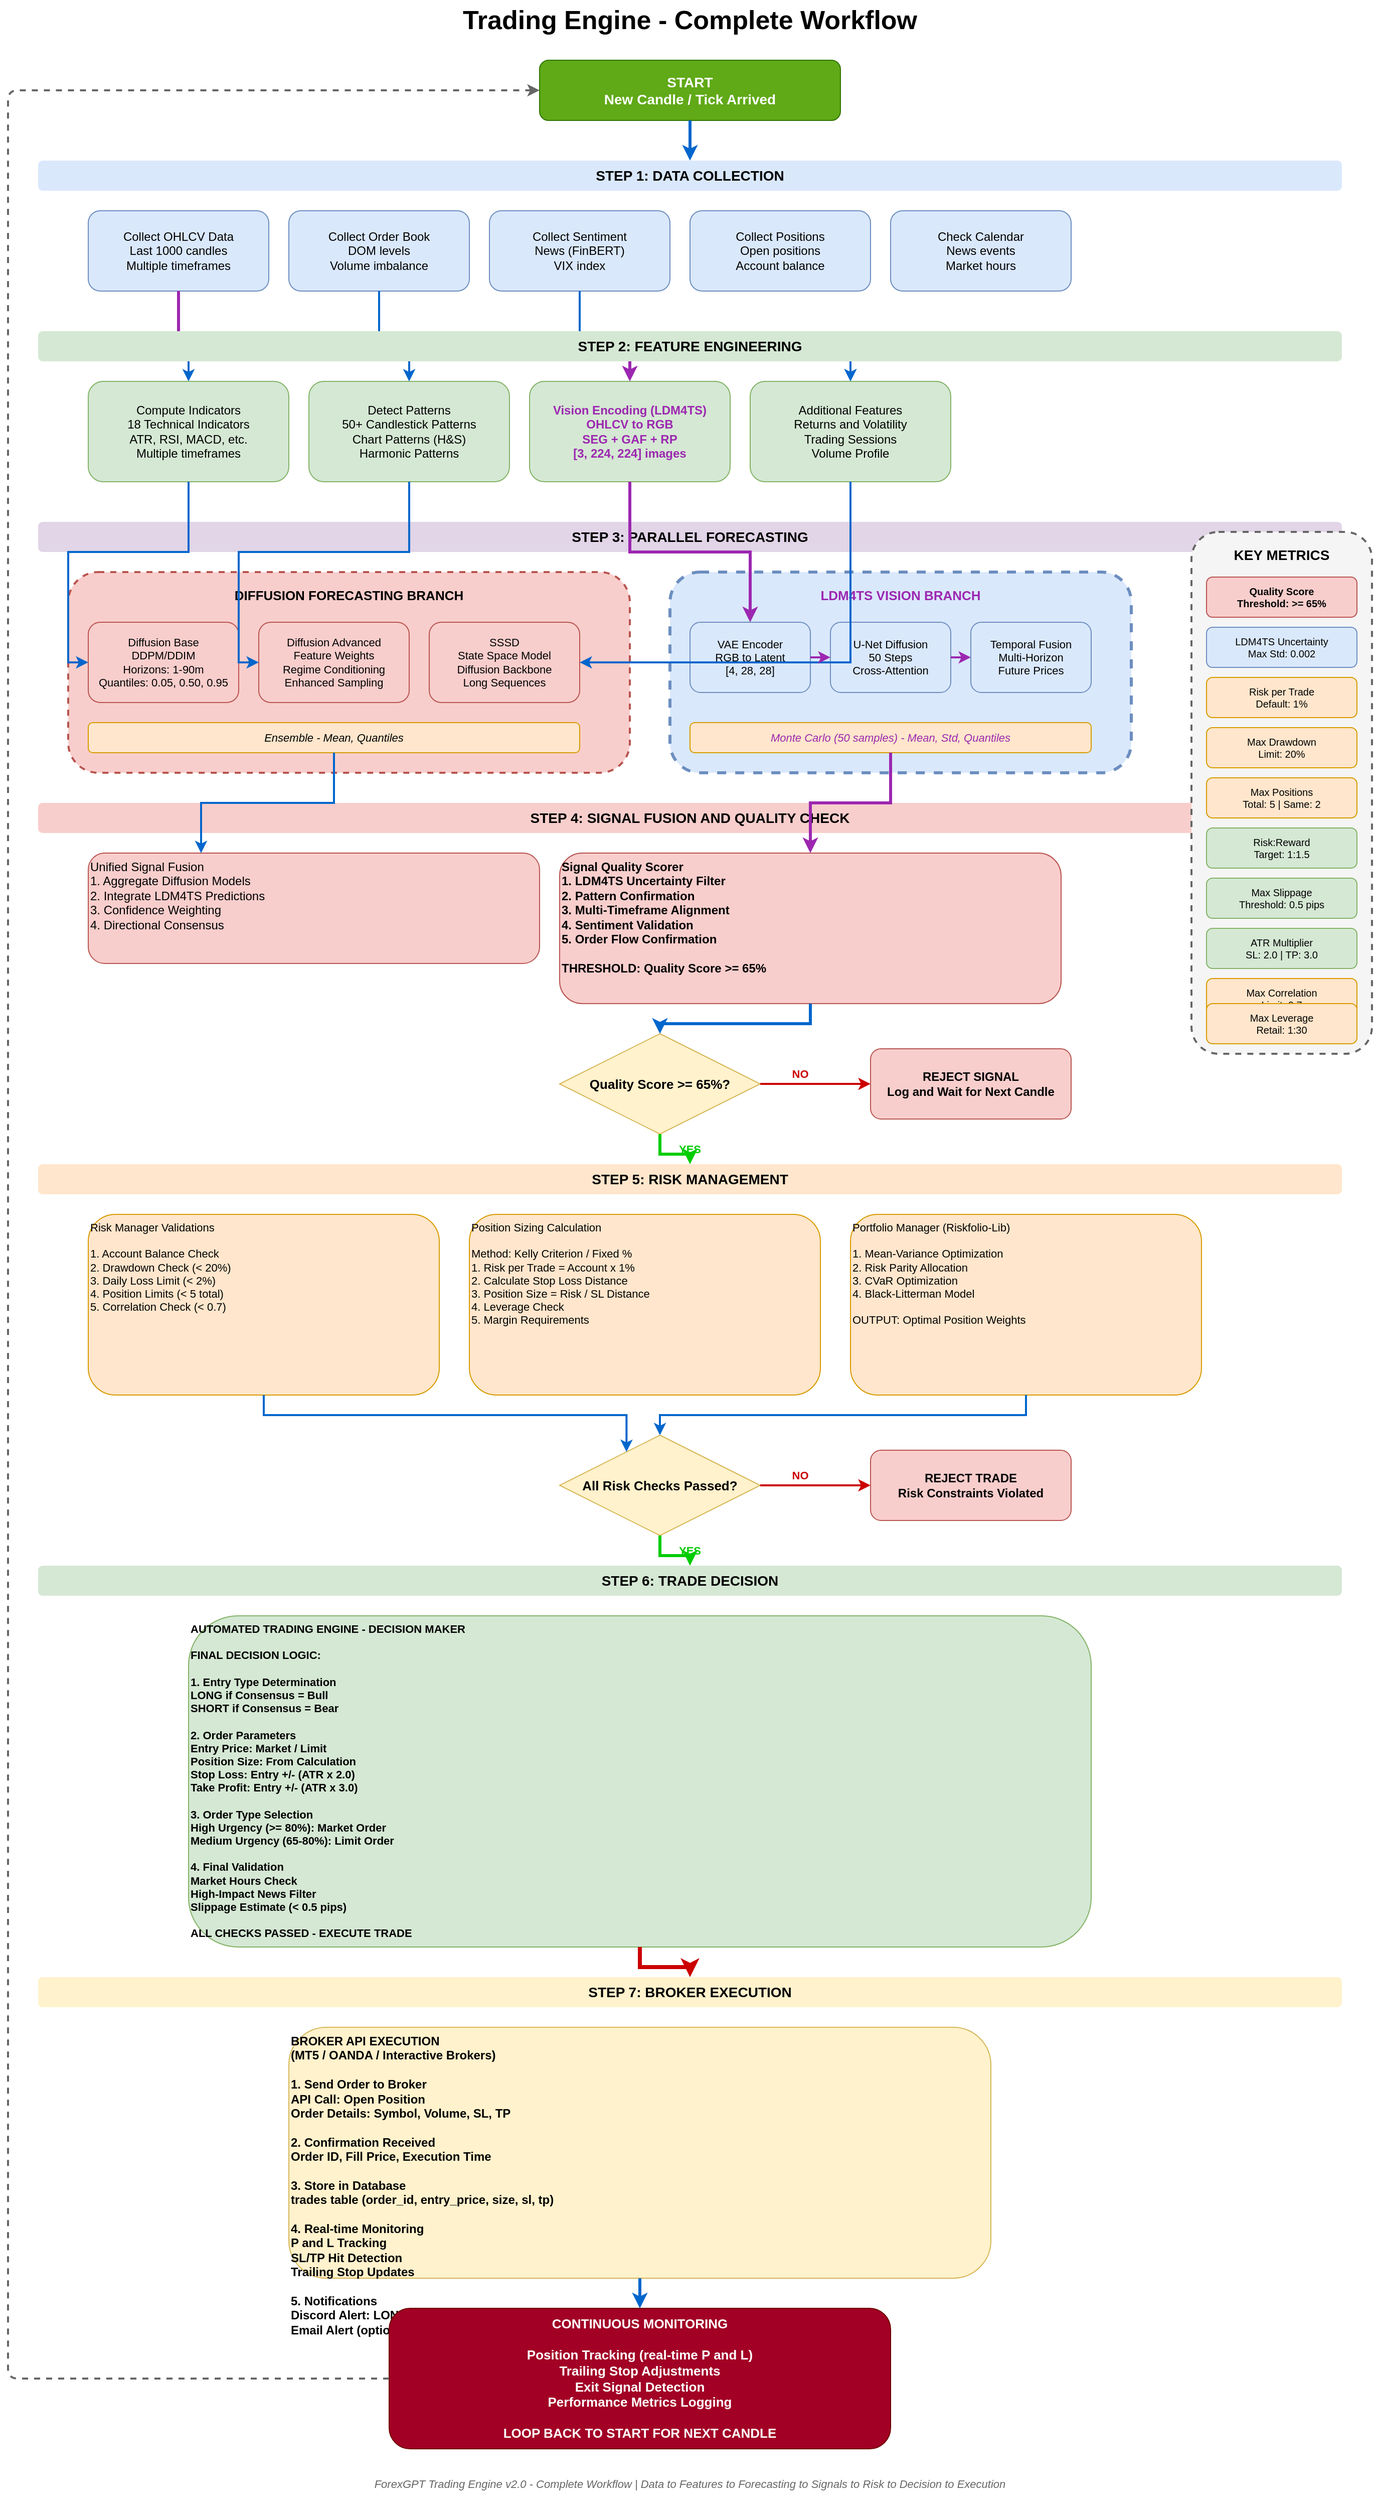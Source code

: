 <mxfile version="24.0.0">
  <diagram name="Trading Engine Workflow" id="trading-workflow">
    <mxGraphModel dx="1800" dy="1200" grid="1" gridSize="10" guides="1" tooltips="1" connect="1" arrows="1" fold="1" page="1" pageScale="1" pageWidth="1400" pageHeight="2200" math="0" shadow="0">
      <root>
        <mxCell id="0" />
        <mxCell id="1" parent="0" />
        
        <!-- TITLE -->
        <mxCell id="title" value="Trading Engine - Complete Workflow" style="text;html=1;strokeColor=none;fillColor=none;align=center;verticalAlign=middle;whiteSpace=wrap;rounded=0;fontSize=26;fontStyle=1" vertex="1" parent="1">
          <mxGeometry x="300" y="20" width="800" height="40" as="geometry" />
        </mxCell>
        
        <!-- START -->
        <mxCell id="start" value="START&#xa;New Candle / Tick Arrived" style="rounded=1;whiteSpace=wrap;html=1;fillColor=#60a917;strokeColor=#2D7600;fontSize=14;fontStyle=1;fontColor=#ffffff;" vertex="1" parent="1">
          <mxGeometry x="550" y="80" width="300" height="60" as="geometry" />
        </mxCell>
        
        <!-- STEP 1: DATA COLLECTION -->
        <mxCell id="step1-title" value="STEP 1: DATA COLLECTION" style="text;html=1;strokeColor=none;fillColor=#dae8fc;align=center;verticalAlign=middle;whiteSpace=wrap;rounded=1;fontSize=14;fontStyle=1" vertex="1" parent="1">
          <mxGeometry x="50" y="180" width="1300" height="30" as="geometry" />
        </mxCell>
        
        <mxCell id="collect-ohlcv" value="Collect OHLCV Data&#xa;Last 1000 candles&#xa;Multiple timeframes" style="rounded=1;whiteSpace=wrap;html=1;fillColor=#dae8fc;strokeColor=#6c8ebf;fontSize=12;" vertex="1" parent="1">
          <mxGeometry x="100" y="230" width="180" height="80" as="geometry" />
        </mxCell>
        
        <mxCell id="collect-orderbook" value="Collect Order Book&#xa;DOM levels&#xa;Volume imbalance" style="rounded=1;whiteSpace=wrap;html=1;fillColor=#dae8fc;strokeColor=#6c8ebf;fontSize=12;" vertex="1" parent="1">
          <mxGeometry x="300" y="230" width="180" height="80" as="geometry" />
        </mxCell>
        
        <mxCell id="collect-sentiment" value="Collect Sentiment&#xa;News (FinBERT)&#xa;VIX index" style="rounded=1;whiteSpace=wrap;html=1;fillColor=#dae8fc;strokeColor=#6c8ebf;fontSize=12;" vertex="1" parent="1">
          <mxGeometry x="500" y="230" width="180" height="80" as="geometry" />
        </mxCell>
        
        <mxCell id="collect-positions" value="Collect Positions&#xa;Open positions&#xa;Account balance" style="rounded=1;whiteSpace=wrap;html=1;fillColor=#dae8fc;strokeColor=#6c8ebf;fontSize=12;" vertex="1" parent="1">
          <mxGeometry x="700" y="230" width="180" height="80" as="geometry" />
        </mxCell>
        
        <mxCell id="collect-calendar" value="Check Calendar&#xa;News events&#xa;Market hours" style="rounded=1;whiteSpace=wrap;html=1;fillColor=#dae8fc;strokeColor=#6c8ebf;fontSize=12;" vertex="1" parent="1">
          <mxGeometry x="900" y="230" width="180" height="80" as="geometry" />
        </mxCell>
        
        <!-- Arrow Start to Step 1 -->
        <mxCell id="arrow-start-to-step1" style="edgeStyle=orthogonalEdgeStyle;rounded=0;orthogonalLoop=1;jettySize=auto;html=1;exitX=0.5;exitY=1;exitDx=0;exitDy=0;entryX=0.5;entryY=0;entryDx=0;entryDy=0;strokeWidth=3;strokeColor=#0066CC;" edge="1" parent="1" source="start" target="step1-title">
          <mxGeometry relative="1" as="geometry" />
        </mxCell>
        
        <!-- Arrows Step 1 to Step 2 -->
        <mxCell id="arrow-ohlcv-to-indicators" style="edgeStyle=orthogonalEdgeStyle;rounded=0;orthogonalLoop=1;jettySize=auto;html=1;exitX=0.5;exitY=1;exitDx=0;exitDy=0;entryX=0.5;entryY=0;entryDx=0;entryDy=0;strokeWidth=2;strokeColor=#0066CC;" edge="1" parent="1" source="collect-ohlcv" target="compute-indicators">
          <mxGeometry relative="1" as="geometry" />
        </mxCell>
        
        <mxCell id="arrow-ohlcv-to-patterns" style="edgeStyle=orthogonalEdgeStyle;rounded=0;orthogonalLoop=1;jettySize=auto;html=1;exitX=0.5;exitY=1;exitDx=0;exitDy=0;entryX=0.5;entryY=0;entryDx=0;entryDy=0;strokeWidth=2;strokeColor=#0066CC;" edge="1" parent="1" source="collect-ohlcv" target="detect-patterns">
          <mxGeometry relative="1" as="geometry" />
        </mxCell>
        
        <mxCell id="arrow-ohlcv-to-vision" style="edgeStyle=orthogonalEdgeStyle;rounded=0;orthogonalLoop=1;jettySize=auto;html=1;exitX=0.5;exitY=1;exitDx=0;exitDy=0;entryX=0.5;entryY=0;entryDx=0;entryDy=0;strokeWidth=3;strokeColor=#9C27B0;" edge="1" parent="1" source="collect-ohlcv" target="vision-encoding-step">
          <mxGeometry relative="1" as="geometry" />
        </mxCell>
        
        <mxCell id="arrow-orderbook-to-features" style="edgeStyle=orthogonalEdgeStyle;rounded=0;orthogonalLoop=1;jettySize=auto;html=1;exitX=0.5;exitY=1;exitDx=0;exitDy=0;entryX=0.5;entryY=0;entryDx=0;entryDy=0;strokeWidth=2;strokeColor=#0066CC;" edge="1" parent="1" source="collect-orderbook" target="compute-features">
          <mxGeometry relative="1" as="geometry" />
        </mxCell>
        
        <mxCell id="arrow-sentiment-to-features" style="edgeStyle=orthogonalEdgeStyle;rounded=0;orthogonalLoop=1;jettySize=auto;html=1;exitX=0.5;exitY=1;exitDx=0;exitDy=0;entryX=0.5;entryY=0;entryDx=0;entryDy=0;strokeWidth=2;strokeColor=#0066CC;" edge="1" parent="1" source="collect-sentiment" target="compute-features">
          <mxGeometry relative="1" as="geometry" />
        </mxCell>
        
        <!-- STEP 2: FEATURE ENGINEERING -->
        <mxCell id="step2-title" value="STEP 2: FEATURE ENGINEERING" style="text;html=1;strokeColor=none;fillColor=#d5e8d4;align=center;verticalAlign=middle;whiteSpace=wrap;rounded=1;fontSize=14;fontStyle=1" vertex="1" parent="1">
          <mxGeometry x="50" y="350" width="1300" height="30" as="geometry" />
        </mxCell>
        
        <mxCell id="compute-indicators" value="Compute Indicators&#xa;18 Technical Indicators&#xa;ATR, RSI, MACD, etc.&#xa;Multiple timeframes" style="rounded=1;whiteSpace=wrap;html=1;fillColor=#d5e8d4;strokeColor=#82b366;fontSize=12;" vertex="1" parent="1">
          <mxGeometry x="100" y="400" width="200" height="100" as="geometry" />
        </mxCell>
        
        <mxCell id="detect-patterns" value="Detect Patterns&#xa;50+ Candlestick Patterns&#xa;Chart Patterns (H&amp;S)&#xa;Harmonic Patterns" style="rounded=1;whiteSpace=wrap;html=1;fillColor=#d5e8d4;strokeColor=#82b366;fontSize=12;" vertex="1" parent="1">
          <mxGeometry x="320" y="400" width="200" height="100" as="geometry" />
        </mxCell>
        
        <mxCell id="vision-encoding-step" value="Vision Encoding (LDM4TS)&#xa;OHLCV to RGB&#xa;SEG + GAF + RP&#xa;[3, 224, 224] images" style="rounded=1;whiteSpace=wrap;html=1;fillColor=#d5e8d4;strokeColor=#82b366;fontSize=12;fontColor=#9C27B0;fontStyle=1" vertex="1" parent="1">
          <mxGeometry x="540" y="400" width="200" height="100" as="geometry" />
        </mxCell>
        
        <mxCell id="compute-features" value="Additional Features&#xa;Returns and Volatility&#xa;Trading Sessions&#xa;Volume Profile" style="rounded=1;whiteSpace=wrap;html=1;fillColor=#d5e8d4;strokeColor=#82b366;fontSize=12;" vertex="1" parent="1">
          <mxGeometry x="760" y="400" width="200" height="100" as="geometry" />
        </mxCell>
        
        <!-- STEP 3: FORECASTING -->
        <mxCell id="step3-title" value="STEP 3: PARALLEL FORECASTING" style="text;html=1;strokeColor=none;fillColor=#e1d5e7;align=center;verticalAlign=middle;whiteSpace=wrap;rounded=1;fontSize=14;fontStyle=1" vertex="1" parent="1">
          <mxGeometry x="50" y="540" width="1300" height="30" as="geometry" />
        </mxCell>
        
        <!-- Diffusion Branch -->
        <mxCell id="diffusion-branch" value="" style="rounded=1;whiteSpace=wrap;html=1;fillColor=#f8cecc;strokeColor=#b85450;strokeWidth=2;dashed=1;" vertex="1" parent="1">
          <mxGeometry x="80" y="590" width="560" height="200" as="geometry" />
        </mxCell>
        
        <mxCell id="diffusion-label" value="DIFFUSION FORECASTING BRANCH" style="text;html=1;strokeColor=none;fillColor=none;align=center;verticalAlign=middle;whiteSpace=wrap;rounded=0;fontSize=13;fontStyle=1" vertex="1" parent="1">
          <mxGeometry x="200" y="600" width="320" height="25" as="geometry" />
        </mxCell>
        
        <mxCell id="diffusion-base-forecast" value="Diffusion Base&#xa;DDPM/DDIM&#xa;Horizons: 1-90m&#xa;Quantiles: 0.05, 0.50, 0.95" style="rounded=1;whiteSpace=wrap;html=1;fillColor=#f8cecc;strokeColor=#b85450;fontSize=11;" vertex="1" parent="1">
          <mxGeometry x="100" y="640" width="150" height="80" as="geometry" />
        </mxCell>
        
        <mxCell id="diffusion-adv-forecast" value="Diffusion Advanced&#xa;Feature Weights&#xa;Regime Conditioning&#xa;Enhanced Sampling" style="rounded=1;whiteSpace=wrap;html=1;fillColor=#f8cecc;strokeColor=#b85450;fontSize=11;" vertex="1" parent="1">
          <mxGeometry x="270" y="640" width="150" height="80" as="geometry" />
        </mxCell>
        
        <mxCell id="sssd-forecast" value="SSSD&#xa;State Space Model&#xa;Diffusion Backbone&#xa;Long Sequences" style="rounded=1;whiteSpace=wrap;html=1;fillColor=#f8cecc;strokeColor=#b85450;fontSize=11;" vertex="1" parent="1">
          <mxGeometry x="440" y="640" width="150" height="80" as="geometry" />
        </mxCell>
        
        <mxCell id="diffusion-output" value="Ensemble - Mean, Quantiles" style="rounded=1;whiteSpace=wrap;html=1;fillColor=#ffe6cc;strokeColor=#d79b00;fontSize=11;fontStyle=2" vertex="1" parent="1">
          <mxGeometry x="100" y="740" width="490" height="30" as="geometry" />
        </mxCell>
        
        <!-- LDM4TS Branch -->
        <mxCell id="ldm4ts-branch" value="" style="rounded=1;whiteSpace=wrap;html=1;fillColor=#dae8fc;strokeColor=#6c8ebf;strokeWidth=3;dashed=1;" vertex="1" parent="1">
          <mxGeometry x="680" y="590" width="460" height="200" as="geometry" />
        </mxCell>
        
        <mxCell id="ldm4ts-label" value="LDM4TS VISION BRANCH" style="text;html=1;strokeColor=none;fillColor=none;align=center;verticalAlign=middle;whiteSpace=wrap;rounded=0;fontSize=13;fontStyle=1;fontColor=#9C27B0;" vertex="1" parent="1">
          <mxGeometry x="780" y="600" width="260" height="25" as="geometry" />
        </mxCell>
        
        <mxCell id="ldm4ts-vae-step" value="VAE Encoder&#xa;RGB to Latent&#xa;[4, 28, 28]" style="rounded=1;whiteSpace=wrap;html=1;fillColor=#dae8fc;strokeColor=#6c8ebf;fontSize=11;" vertex="1" parent="1">
          <mxGeometry x="700" y="640" width="120" height="70" as="geometry" />
        </mxCell>
        
        <mxCell id="ldm4ts-unet-step" value="U-Net Diffusion&#xa;50 Steps&#xa;Cross-Attention" style="rounded=1;whiteSpace=wrap;html=1;fillColor=#dae8fc;strokeColor=#6c8ebf;fontSize=11;" vertex="1" parent="1">
          <mxGeometry x="840" y="640" width="120" height="70" as="geometry" />
        </mxCell>
        
        <mxCell id="ldm4ts-temporal-step" value="Temporal Fusion&#xa;Multi-Horizon&#xa;Future Prices" style="rounded=1;whiteSpace=wrap;html=1;fillColor=#dae8fc;strokeColor=#6c8ebf;fontSize=11;" vertex="1" parent="1">
          <mxGeometry x="980" y="640" width="120" height="70" as="geometry" />
        </mxCell>
        
        <mxCell id="ldm4ts-output" value="Monte Carlo (50 samples) - Mean, Std, Quantiles" style="rounded=1;whiteSpace=wrap;html=1;fillColor=#ffe6cc;strokeColor=#d79b00;fontSize=11;fontStyle=2;fontColor=#9C27B0;" vertex="1" parent="1">
          <mxGeometry x="700" y="740" width="400" height="30" as="geometry" />
        </mxCell>
        
        <!-- Arrows Step 2 to Step 3 -->
        <mxCell id="arrow-indicators-to-diffusion" style="edgeStyle=orthogonalEdgeStyle;rounded=0;orthogonalLoop=1;jettySize=auto;html=1;exitX=0.5;exitY=1;exitDx=0;exitDy=0;entryX=0;entryY=0.5;entryDx=0;entryDy=0;strokeWidth=2;strokeColor=#0066CC;" edge="1" parent="1" source="compute-indicators" target="diffusion-base-forecast">
          <mxGeometry relative="1" as="geometry" />
        </mxCell>
        
        <mxCell id="arrow-patterns-to-diffusion" style="edgeStyle=orthogonalEdgeStyle;rounded=0;orthogonalLoop=1;jettySize=auto;html=1;exitX=0.5;exitY=1;exitDx=0;exitDy=0;entryX=0;entryY=0.5;entryDx=0;entryDy=0;strokeWidth=2;strokeColor=#0066CC;" edge="1" parent="1" source="detect-patterns" target="diffusion-adv-forecast">
          <mxGeometry relative="1" as="geometry" />
        </mxCell>
        
        <mxCell id="arrow-vision-to-ldm4ts" style="edgeStyle=orthogonalEdgeStyle;rounded=0;orthogonalLoop=1;jettySize=auto;html=1;exitX=0.5;exitY=1;exitDx=0;exitDy=0;entryX=0.5;entryY=0;entryDx=0;entryDy=0;strokeWidth=3;strokeColor=#9C27B0;" edge="1" parent="1" source="vision-encoding-step" target="ldm4ts-vae-step">
          <mxGeometry relative="1" as="geometry" />
        </mxCell>
        
        <mxCell id="arrow-features-to-sssd" style="edgeStyle=orthogonalEdgeStyle;rounded=0;orthogonalLoop=1;jettySize=auto;html=1;exitX=0.5;exitY=1;exitDx=0;exitDy=0;entryX=1;entryY=0.5;entryDx=0;entryDy=0;strokeWidth=2;strokeColor=#0066CC;" edge="1" parent="1" source="compute-features" target="sssd-forecast">
          <mxGeometry relative="1" as="geometry" />
        </mxCell>
        
        <!-- Arrows within LDM4TS pipeline -->
        <mxCell id="arrow-vae-to-unet" style="edgeStyle=orthogonalEdgeStyle;rounded=0;orthogonalLoop=1;jettySize=auto;html=1;exitX=1;exitY=0.5;exitDx=0;exitDy=0;entryX=0;entryY=0.5;entryDx=0;entryDy=0;strokeWidth=2;strokeColor=#9C27B0;" edge="1" parent="1" source="ldm4ts-vae-step" target="ldm4ts-unet-step">
          <mxGeometry relative="1" as="geometry" />
        </mxCell>
        
        <mxCell id="arrow-unet-to-temporal" style="edgeStyle=orthogonalEdgeStyle;rounded=0;orthogonalLoop=1;jettySize=auto;html=1;exitX=1;exitY=0.5;exitDx=0;exitDy=0;entryX=0;entryY=0.5;entryDx=0;entryDy=0;strokeWidth=2;strokeColor=#9C27B0;" edge="1" parent="1" source="ldm4ts-unet-step" target="ldm4ts-temporal-step">
          <mxGeometry relative="1" as="geometry" />
        </mxCell>
        
        <!-- STEP 4: SIGNAL FUSION -->
        <mxCell id="step4-title" value="STEP 4: SIGNAL FUSION AND QUALITY CHECK" style="text;html=1;strokeColor=none;fillColor=#f8cecc;align=center;verticalAlign=middle;whiteSpace=wrap;rounded=1;fontSize=14;fontStyle=1" vertex="1" parent="1">
          <mxGeometry x="50" y="820" width="1300" height="30" as="geometry" />
        </mxCell>
        
        <mxCell id="signal-aggregation" value="Unified Signal Fusion&#xa;1. Aggregate Diffusion Models&#xa;2. Integrate LDM4TS Predictions&#xa;3. Confidence Weighting&#xa;4. Directional Consensus" style="rounded=1;whiteSpace=wrap;html=1;fillColor=#f8cecc;strokeColor=#b85450;fontSize=12;align=left;verticalAlign=top;" vertex="1" parent="1">
          <mxGeometry x="100" y="870" width="450" height="110" as="geometry" />
        </mxCell>
        
        <mxCell id="quality-check" value="Signal Quality Scorer&#xa;1. LDM4TS Uncertainty Filter&#xa;2. Pattern Confirmation&#xa;3. Multi-Timeframe Alignment&#xa;4. Sentiment Validation&#xa;5. Order Flow Confirmation&#xa;&#xa;THRESHOLD: Quality Score &gt;= 65%" style="rounded=1;whiteSpace=wrap;html=1;fillColor=#f8cecc;strokeColor=#b85450;fontSize=12;align=left;verticalAlign=top;fontStyle=1" vertex="1" parent="1">
          <mxGeometry x="570" y="870" width="500" height="150" as="geometry" />
        </mxCell>
        
        <!-- DECISION GATE 1 -->
        <mxCell id="decision-gate1" value="Quality Score &gt;= 65%?" style="rhombus;whiteSpace=wrap;html=1;fillColor=#fff2cc;strokeColor=#d6b656;fontSize=13;fontStyle=1" vertex="1" parent="1">
          <mxGeometry x="570" y="1050" width="200" height="100" as="geometry" />
        </mxCell>
        
        <mxCell id="gate1-reject" value="REJECT SIGNAL&#xa;Log and Wait for Next Candle" style="rounded=1;whiteSpace=wrap;html=1;fillColor=#f8cecc;strokeColor=#b85450;fontSize=12;fontStyle=1" vertex="1" parent="1">
          <mxGeometry x="880" y="1065" width="200" height="70" as="geometry" />
        </mxCell>
        
        <mxCell id="gate1-reject-label" value="NO" style="text;html=1;strokeColor=none;fillColor=none;align=center;verticalAlign=middle;whiteSpace=wrap;rounded=0;fontSize=11;fontStyle=1;fontColor=#CC0000;" vertex="1" parent="1">
          <mxGeometry x="790" y="1080" width="40" height="20" as="geometry" />
        </mxCell>
        
        <!-- Arrows Step 3 to Step 4 -->
        <mxCell id="arrow-diffusion-to-fusion" style="edgeStyle=orthogonalEdgeStyle;rounded=0;orthogonalLoop=1;jettySize=auto;html=1;exitX=0.5;exitY=1;exitDx=0;exitDy=0;entryX=0.25;entryY=0;entryDx=0;entryDy=0;strokeWidth=2;strokeColor=#0066CC;" edge="1" parent="1" source="diffusion-output" target="signal-aggregation">
          <mxGeometry relative="1" as="geometry" />
        </mxCell>
        
        <mxCell id="arrow-ldm4ts-to-quality" style="edgeStyle=orthogonalEdgeStyle;rounded=0;orthogonalLoop=1;jettySize=auto;html=1;exitX=0.5;exitY=1;exitDx=0;exitDy=0;entryX=0.5;entryY=0;entryDx=0;entryDy=0;strokeWidth=3;strokeColor=#9C27B0;" edge="1" parent="1" source="ldm4ts-output" target="quality-check">
          <mxGeometry relative="1" as="geometry" />
        </mxCell>
        
        <!-- Arrow Step 4 to Decision Gate 1 -->
        <mxCell id="arrow-quality-to-gate1" style="edgeStyle=orthogonalEdgeStyle;rounded=0;orthogonalLoop=1;jettySize=auto;html=1;exitX=0.5;exitY=1;exitDx=0;exitDy=0;entryX=0.5;entryY=0;entryDx=0;entryDy=0;strokeWidth=3;strokeColor=#0066CC;" edge="1" parent="1" source="quality-check" target="decision-gate1">
          <mxGeometry relative="1" as="geometry" />
        </mxCell>
        
        <!-- Arrow Gate 1 Reject -->
        <mxCell id="arrow-gate1-to-reject" style="edgeStyle=orthogonalEdgeStyle;rounded=0;orthogonalLoop=1;jettySize=auto;html=1;exitX=1;exitY=0.5;exitDx=0;exitDy=0;entryX=0;entryY=0.5;entryDx=0;entryDy=0;strokeWidth=2;strokeColor=#CC0000;" edge="1" parent="1" source="decision-gate1" target="gate1-reject">
          <mxGeometry relative="1" as="geometry" />
        </mxCell>
        
        <!-- STEP 5: RISK MANAGEMENT -->
        <mxCell id="step5-title" value="STEP 5: RISK MANAGEMENT" style="text;html=1;strokeColor=none;fillColor=#ffe6cc;align=center;verticalAlign=middle;whiteSpace=wrap;rounded=1;fontSize=14;fontStyle=1" vertex="1" parent="1">
          <mxGeometry x="50" y="1180" width="1300" height="30" as="geometry" />
        </mxCell>
        
        <mxCell id="gate1-pass-label" value="YES" style="text;html=1;strokeColor=none;fillColor=none;align=center;verticalAlign=middle;whiteSpace=wrap;rounded=0;fontSize=11;fontStyle=1;fontColor=#00CC00;" vertex="1" parent="1">
          <mxGeometry x="680" y="1155" width="40" height="20" as="geometry" />
        </mxCell>
        
        <mxCell id="risk-checks" value="Risk Manager Validations&#xa;&#xa;1. Account Balance Check&#xa;2. Drawdown Check (&lt; 20%)&#xa;3. Daily Loss Limit (&lt; 2%)&#xa;4. Position Limits (&lt; 5 total)&#xa;5. Correlation Check (&lt; 0.7)" style="rounded=1;whiteSpace=wrap;html=1;fillColor=#ffe6cc;strokeColor=#d79b00;fontSize=11;align=left;verticalAlign=top;" vertex="1" parent="1">
          <mxGeometry x="100" y="1230" width="350" height="180" as="geometry" />
        </mxCell>
        
        <mxCell id="position-sizing" value="Position Sizing Calculation&#xa;&#xa;Method: Kelly Criterion / Fixed %&#xa;1. Risk per Trade = Account x 1%&#xa;2. Calculate Stop Loss Distance&#xa;3. Position Size = Risk / SL Distance&#xa;4. Leverage Check&#xa;5. Margin Requirements" style="rounded=1;whiteSpace=wrap;html=1;fillColor=#ffe6cc;strokeColor=#d79b00;fontSize=11;align=left;verticalAlign=top;" vertex="1" parent="1">
          <mxGeometry x="480" y="1230" width="350" height="180" as="geometry" />
        </mxCell>
        
        <mxCell id="portfolio-optimization" value="Portfolio Manager (Riskfolio-Lib)&#xa;&#xa;1. Mean-Variance Optimization&#xa;2. Risk Parity Allocation&#xa;3. CVaR Optimization&#xa;4. Black-Litterman Model&#xa;&#xa;OUTPUT: Optimal Position Weights" style="rounded=1;whiteSpace=wrap;html=1;fillColor=#ffe6cc;strokeColor=#d79b00;fontSize=11;align=left;verticalAlign=top;" vertex="1" parent="1">
          <mxGeometry x="860" y="1230" width="350" height="180" as="geometry" />
        </mxCell>
        
        <!-- DECISION GATE 2 -->
        <mxCell id="decision-gate2" value="All Risk Checks Passed?" style="rhombus;whiteSpace=wrap;html=1;fillColor=#fff2cc;strokeColor=#d6b656;fontSize=13;fontStyle=1" vertex="1" parent="1">
          <mxGeometry x="570" y="1450" width="200" height="100" as="geometry" />
        </mxCell>
        
        <mxCell id="gate2-reject" value="REJECT TRADE&#xa;Risk Constraints Violated" style="rounded=1;whiteSpace=wrap;html=1;fillColor=#f8cecc;strokeColor=#b85450;fontSize=12;fontStyle=1" vertex="1" parent="1">
          <mxGeometry x="880" y="1465" width="200" height="70" as="geometry" />
        </mxCell>
        
        <mxCell id="gate2-reject-label" value="NO" style="text;html=1;strokeColor=none;fillColor=none;align=center;verticalAlign=middle;whiteSpace=wrap;rounded=0;fontSize=11;fontStyle=1;fontColor=#CC0000;" vertex="1" parent="1">
          <mxGeometry x="790" y="1480" width="40" height="20" as="geometry" />
        </mxCell>
        
        <!-- Arrow Gate 1 Pass to Step 5 -->
        <mxCell id="arrow-gate1-to-step5" style="edgeStyle=orthogonalEdgeStyle;rounded=0;orthogonalLoop=1;jettySize=auto;html=1;exitX=0.5;exitY=1;exitDx=0;exitDy=0;entryX=0.5;entryY=0;entryDx=0;entryDy=0;strokeWidth=3;strokeColor=#00CC00;" edge="1" parent="1" source="decision-gate1" target="step5-title">
          <mxGeometry relative="1" as="geometry" />
        </mxCell>
        
        <!-- Arrows Step 5 to Decision Gate 2 -->
        <mxCell id="arrow-risk-to-gate2" style="edgeStyle=orthogonalEdgeStyle;rounded=0;orthogonalLoop=1;jettySize=auto;html=1;exitX=0.5;exitY=1;exitDx=0;exitDy=0;entryX=0.25;entryY=0;entryDx=0;entryDy=0;strokeWidth=2;strokeColor=#0066CC;" edge="1" parent="1" source="risk-checks" target="decision-gate2">
          <mxGeometry relative="1" as="geometry" />
        </mxCell>
        
        <mxCell id="arrow-portfolio-to-gate2" style="edgeStyle=orthogonalEdgeStyle;rounded=0;orthogonalLoop=1;jettySize=auto;html=1;exitX=0.5;exitY=1;exitDx=0;exitDy=0;entryX=0.5;entryY=0;entryDx=0;entryDy=0;strokeWidth=2;strokeColor=#0066CC;" edge="1" parent="1" source="portfolio-optimization" target="decision-gate2">
          <mxGeometry relative="1" as="geometry" />
        </mxCell>
        
        <!-- Arrow Gate 2 Reject -->
        <mxCell id="arrow-gate2-to-reject" style="edgeStyle=orthogonalEdgeStyle;rounded=0;orthogonalLoop=1;jettySize=auto;html=1;exitX=1;exitY=0.5;exitDx=0;exitDy=0;entryX=0;entryY=0.5;entryDx=0;entryDy=0;strokeWidth=2;strokeColor=#CC0000;" edge="1" parent="1" source="decision-gate2" target="gate2-reject">
          <mxGeometry relative="1" as="geometry" />
        </mxCell>
        
        <!-- STEP 6: TRADE DECISION -->
        <mxCell id="step6-title" value="STEP 6: TRADE DECISION" style="text;html=1;strokeColor=none;fillColor=#d5e8d4;align=center;verticalAlign=middle;whiteSpace=wrap;rounded=1;fontSize=14;fontStyle=1" vertex="1" parent="1">
          <mxGeometry x="50" y="1580" width="1300" height="30" as="geometry" />
        </mxCell>
        
        <mxCell id="gate2-pass-label" value="YES" style="text;html=1;strokeColor=none;fillColor=none;align=center;verticalAlign=middle;whiteSpace=wrap;rounded=0;fontSize=11;fontStyle=1;fontColor=#00CC00;" vertex="1" parent="1">
          <mxGeometry x="680" y="1555" width="40" height="20" as="geometry" />
        </mxCell>
        
        <mxCell id="trade-decision" value="AUTOMATED TRADING ENGINE - DECISION MAKER&#xa;&#xa;FINAL DECISION LOGIC:&#xa;&#xa;1. Entry Type Determination&#xa;   LONG if Consensus = Bull&#xa;   SHORT if Consensus = Bear&#xa;&#xa;2. Order Parameters&#xa;   Entry Price: Market / Limit&#xa;   Position Size: From Calculation&#xa;   Stop Loss: Entry +/- (ATR x 2.0)&#xa;   Take Profit: Entry +/- (ATR x 3.0)&#xa;&#xa;3. Order Type Selection&#xa;   High Urgency (&gt;= 80%): Market Order&#xa;   Medium Urgency (65-80%): Limit Order&#xa;&#xa;4. Final Validation&#xa;   Market Hours Check&#xa;   High-Impact News Filter&#xa;   Slippage Estimate (&lt; 0.5 pips)&#xa;&#xa;ALL CHECKS PASSED - EXECUTE TRADE" style="rounded=1;whiteSpace=wrap;html=1;fillColor=#d5e8d4;strokeColor=#82b366;fontSize=11;align=left;verticalAlign=top;fontStyle=1" vertex="1" parent="1">
          <mxGeometry x="200" y="1630" width="900" height="330" as="geometry" />
        </mxCell>
        
        <!-- STEP 7: EXECUTION -->
        <mxCell id="step7-title" value="STEP 7: BROKER EXECUTION" style="text;html=1;strokeColor=none;fillColor=#fff2cc;align=center;verticalAlign=middle;whiteSpace=wrap;rounded=1;fontSize=14;fontStyle=1" vertex="1" parent="1">
          <mxGeometry x="50" y="1990" width="1300" height="30" as="geometry" />
        </mxCell>
        
        <mxCell id="broker-execution-detail" value="BROKER API EXECUTION&#xa;(MT5 / OANDA / Interactive Brokers)&#xa;&#xa;1. Send Order to Broker&#xa;   API Call: Open Position&#xa;   Order Details: Symbol, Volume, SL, TP&#xa;&#xa;2. Confirmation Received&#xa;   Order ID, Fill Price, Execution Time&#xa;&#xa;3. Store in Database&#xa;   trades table (order_id, entry_price, size, sl, tp)&#xa;&#xa;4. Real-time Monitoring&#xa;   P and L Tracking&#xa;   SL/TP Hit Detection&#xa;   Trailing Stop Updates&#xa;&#xa;5. Notifications&#xa;   Discord Alert: LONG EUR/USD @ 1.085&#xa;   Email Alert (optional)" style="rounded=1;whiteSpace=wrap;html=1;fillColor=#fff2cc;strokeColor=#d6b656;fontSize=12;align=left;verticalAlign=top;fontStyle=1" vertex="1" parent="1">
          <mxGeometry x="300" y="2040" width="700" height="250" as="geometry" />
        </mxCell>
        
        <!-- END -->
        <mxCell id="end-monitoring" value="CONTINUOUS MONITORING&#xa;&#xa;Position Tracking (real-time P and L)&#xa;Trailing Stop Adjustments&#xa;Exit Signal Detection&#xa;Performance Metrics Logging&#xa;&#xa;LOOP BACK TO START FOR NEXT CANDLE" style="rounded=1;whiteSpace=wrap;html=1;fillColor=#a20025;strokeColor=#6F0000;fontSize=13;fontStyle=1;fontColor=#ffffff;" vertex="1" parent="1">
          <mxGeometry x="400" y="2320" width="500" height="140" as="geometry" />
        </mxCell>
        
        <!-- Arrow Gate 2 Pass to Step 6 -->
        <mxCell id="arrow-gate2-to-step6" style="edgeStyle=orthogonalEdgeStyle;rounded=0;orthogonalLoop=1;jettySize=auto;html=1;exitX=0.5;exitY=1;exitDx=0;exitDy=0;entryX=0.5;entryY=0;entryDx=0;entryDy=0;strokeWidth=3;strokeColor=#00CC00;" edge="1" parent="1" source="decision-gate2" target="step6-title">
          <mxGeometry relative="1" as="geometry" />
        </mxCell>
        
        <!-- Arrow Step 6 to Step 7 -->
        <mxCell id="arrow-decision-to-execution" style="edgeStyle=orthogonalEdgeStyle;rounded=0;orthogonalLoop=1;jettySize=auto;html=1;exitX=0.5;exitY=1;exitDx=0;exitDy=0;entryX=0.5;entryY=0;entryDx=0;entryDy=0;strokeWidth=4;strokeColor=#CC0000;" edge="1" parent="1" source="trade-decision" target="step7-title">
          <mxGeometry relative="1" as="geometry" />
        </mxCell>
        
        <!-- Arrow Step 7 to End -->
        <mxCell id="arrow-execution-to-end" style="edgeStyle=orthogonalEdgeStyle;rounded=0;orthogonalLoop=1;jettySize=auto;html=1;exitX=0.5;exitY=1;exitDx=0;exitDy=0;entryX=0.5;entryY=0;entryDx=0;entryDy=0;strokeWidth=3;strokeColor=#0066CC;" edge="1" parent="1" source="broker-execution-detail" target="end-monitoring">
          <mxGeometry relative="1" as="geometry" />
        </mxCell>
        
        <!-- Loop Back Arrow -->
        <mxCell id="arrow-loop-back" style="edgeStyle=orthogonalEdgeStyle;rounded=1;orthogonalLoop=1;jettySize=auto;html=1;exitX=0;exitY=0.5;exitDx=0;exitDy=0;entryX=0;entryY=0.5;entryDx=0;entryDy=0;strokeWidth=2;strokeColor=#666666;dashed=1;" edge="1" parent="1" source="end-monitoring" target="start">
          <mxGeometry relative="1" as="geometry">
            <Array as="points">
              <mxPoint x="20" y="2390" />
              <mxPoint x="20" y="110" />
            </Array>
          </mxGeometry>
        </mxCell>
        
        <!-- SIDE PANEL: KEY METRICS -->
        <mxCell id="metrics-panel" value="" style="rounded=1;whiteSpace=wrap;html=1;fillColor=#f5f5f5;strokeColor=#666666;strokeWidth=2;dashed=1;" vertex="1" parent="1">
          <mxGeometry x="1200" y="550" width="180" height="520" as="geometry" />
        </mxCell>
        
        <mxCell id="metrics-title" value="KEY METRICS" style="text;html=1;strokeColor=none;fillColor=none;align=center;verticalAlign=middle;whiteSpace=wrap;rounded=0;fontSize=14;fontStyle=1" vertex="1" parent="1">
          <mxGeometry x="1215" y="560" width="150" height="25" as="geometry" />
        </mxCell>
        
        <mxCell id="metric-quality" value="Quality Score&#xa;Threshold: &gt;= 65%" style="rounded=1;whiteSpace=wrap;html=1;fillColor=#f8cecc;strokeColor=#b85450;fontSize=10;fontStyle=1" vertex="1" parent="1">
          <mxGeometry x="1215" y="595" width="150" height="40" as="geometry" />
        </mxCell>
        
        <mxCell id="metric-uncertainty" value="LDM4TS Uncertainty&#xa;Max Std: 0.002" style="rounded=1;whiteSpace=wrap;html=1;fillColor=#dae8fc;strokeColor=#6c8ebf;fontSize=10;" vertex="1" parent="1">
          <mxGeometry x="1215" y="645" width="150" height="40" as="geometry" />
        </mxCell>
        
        <mxCell id="metric-risk" value="Risk per Trade&#xa;Default: 1%" style="rounded=1;whiteSpace=wrap;html=1;fillColor=#ffe6cc;strokeColor=#d79b00;fontSize=10;" vertex="1" parent="1">
          <mxGeometry x="1215" y="695" width="150" height="40" as="geometry" />
        </mxCell>
        
        <mxCell id="metric-drawdown" value="Max Drawdown&#xa;Limit: 20%" style="rounded=1;whiteSpace=wrap;html=1;fillColor=#ffe6cc;strokeColor=#d79b00;fontSize=10;" vertex="1" parent="1">
          <mxGeometry x="1215" y="745" width="150" height="40" as="geometry" />
        </mxCell>
        
        <mxCell id="metric-positions" value="Max Positions&#xa;Total: 5 | Same: 2" style="rounded=1;whiteSpace=wrap;html=1;fillColor=#ffe6cc;strokeColor=#d79b00;fontSize=10;" vertex="1" parent="1">
          <mxGeometry x="1215" y="795" width="150" height="40" as="geometry" />
        </mxCell>
        
        <mxCell id="metric-rr" value="Risk:Reward&#xa;Target: 1:1.5" style="rounded=1;whiteSpace=wrap;html=1;fillColor=#d5e8d4;strokeColor=#82b366;fontSize=10;" vertex="1" parent="1">
          <mxGeometry x="1215" y="845" width="150" height="40" as="geometry" />
        </mxCell>
        
        <mxCell id="metric-slippage" value="Max Slippage&#xa;Threshold: 0.5 pips" style="rounded=1;whiteSpace=wrap;html=1;fillColor=#d5e8d4;strokeColor=#82b366;fontSize=10;" vertex="1" parent="1">
          <mxGeometry x="1215" y="895" width="150" height="40" as="geometry" />
        </mxCell>
        
        <mxCell id="metric-atr" value="ATR Multiplier&#xa;SL: 2.0 | TP: 3.0" style="rounded=1;whiteSpace=wrap;html=1;fillColor=#d5e8d4;strokeColor=#82b366;fontSize=10;" vertex="1" parent="1">
          <mxGeometry x="1215" y="945" width="150" height="40" as="geometry" />
        </mxCell>
        
        <mxCell id="metric-correlation" value="Max Correlation&#xa;Limit: 0.7" style="rounded=1;whiteSpace=wrap;html=1;fillColor=#ffe6cc;strokeColor=#d79b00;fontSize=10;" vertex="1" parent="1">
          <mxGeometry x="1215" y="995" width="150" height="40" as="geometry" />
        </mxCell>
        
        <mxCell id="metric-leverage" value="Max Leverage&#xa;Retail: 1:30" style="rounded=1;whiteSpace=wrap;html=1;fillColor=#ffe6cc;strokeColor=#d79b00;fontSize=10;" vertex="1" parent="1">
          <mxGeometry x="1215" y="1020" width="150" height="40" as="geometry" />
        </mxCell>
        
        <!-- FOOTER -->
        <mxCell id="footer-workflow" value="ForexGPT Trading Engine v2.0 - Complete Workflow | Data to Features to Forecasting to Signals to Risk to Decision to Execution" style="text;html=1;strokeColor=none;fillColor=none;align=center;verticalAlign=middle;whiteSpace=wrap;rounded=0;fontSize=11;fontStyle=2;fontColor=#666666;" vertex="1" parent="1">
          <mxGeometry x="200" y="2480" width="1000" height="30" as="geometry" />
        </mxCell>
        
      </root>
    </mxGraphModel>
  </diagram>
</mxfile>
